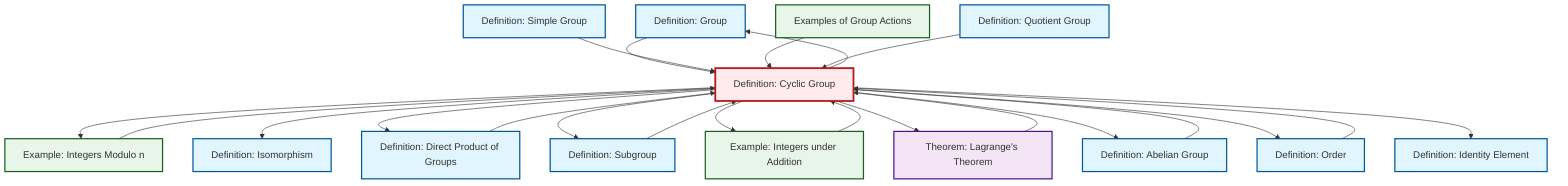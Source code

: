 graph TD
    classDef definition fill:#e1f5fe,stroke:#01579b,stroke-width:2px
    classDef theorem fill:#f3e5f5,stroke:#4a148c,stroke-width:2px
    classDef axiom fill:#fff3e0,stroke:#e65100,stroke-width:2px
    classDef example fill:#e8f5e9,stroke:#1b5e20,stroke-width:2px
    classDef current fill:#ffebee,stroke:#b71c1c,stroke-width:3px
    def-group["Definition: Group"]:::definition
    def-abelian-group["Definition: Abelian Group"]:::definition
    def-direct-product["Definition: Direct Product of Groups"]:::definition
    def-identity-element["Definition: Identity Element"]:::definition
    def-subgroup["Definition: Subgroup"]:::definition
    ex-integers-addition["Example: Integers under Addition"]:::example
    ex-quotient-integers-mod-n["Example: Integers Modulo n"]:::example
    def-isomorphism["Definition: Isomorphism"]:::definition
    ex-group-action-examples["Examples of Group Actions"]:::example
    def-quotient-group["Definition: Quotient Group"]:::definition
    def-simple-group["Definition: Simple Group"]:::definition
    thm-lagrange["Theorem: Lagrange's Theorem"]:::theorem
    def-order["Definition: Order"]:::definition
    def-cyclic-group["Definition: Cyclic Group"]:::definition
    def-subgroup --> def-cyclic-group
    def-order --> def-cyclic-group
    ex-integers-addition --> def-cyclic-group
    def-group --> def-cyclic-group
    ex-quotient-integers-mod-n --> def-cyclic-group
    def-simple-group --> def-cyclic-group
    def-cyclic-group --> ex-quotient-integers-mod-n
    def-cyclic-group --> def-isomorphism
    ex-group-action-examples --> def-cyclic-group
    def-cyclic-group --> def-direct-product
    def-cyclic-group --> def-subgroup
    def-cyclic-group --> ex-integers-addition
    thm-lagrange --> def-cyclic-group
    def-cyclic-group --> thm-lagrange
    def-quotient-group --> def-cyclic-group
    def-cyclic-group --> def-abelian-group
    def-cyclic-group --> def-group
    def-abelian-group --> def-cyclic-group
    def-cyclic-group --> def-order
    def-direct-product --> def-cyclic-group
    def-cyclic-group --> def-identity-element
    class def-cyclic-group current